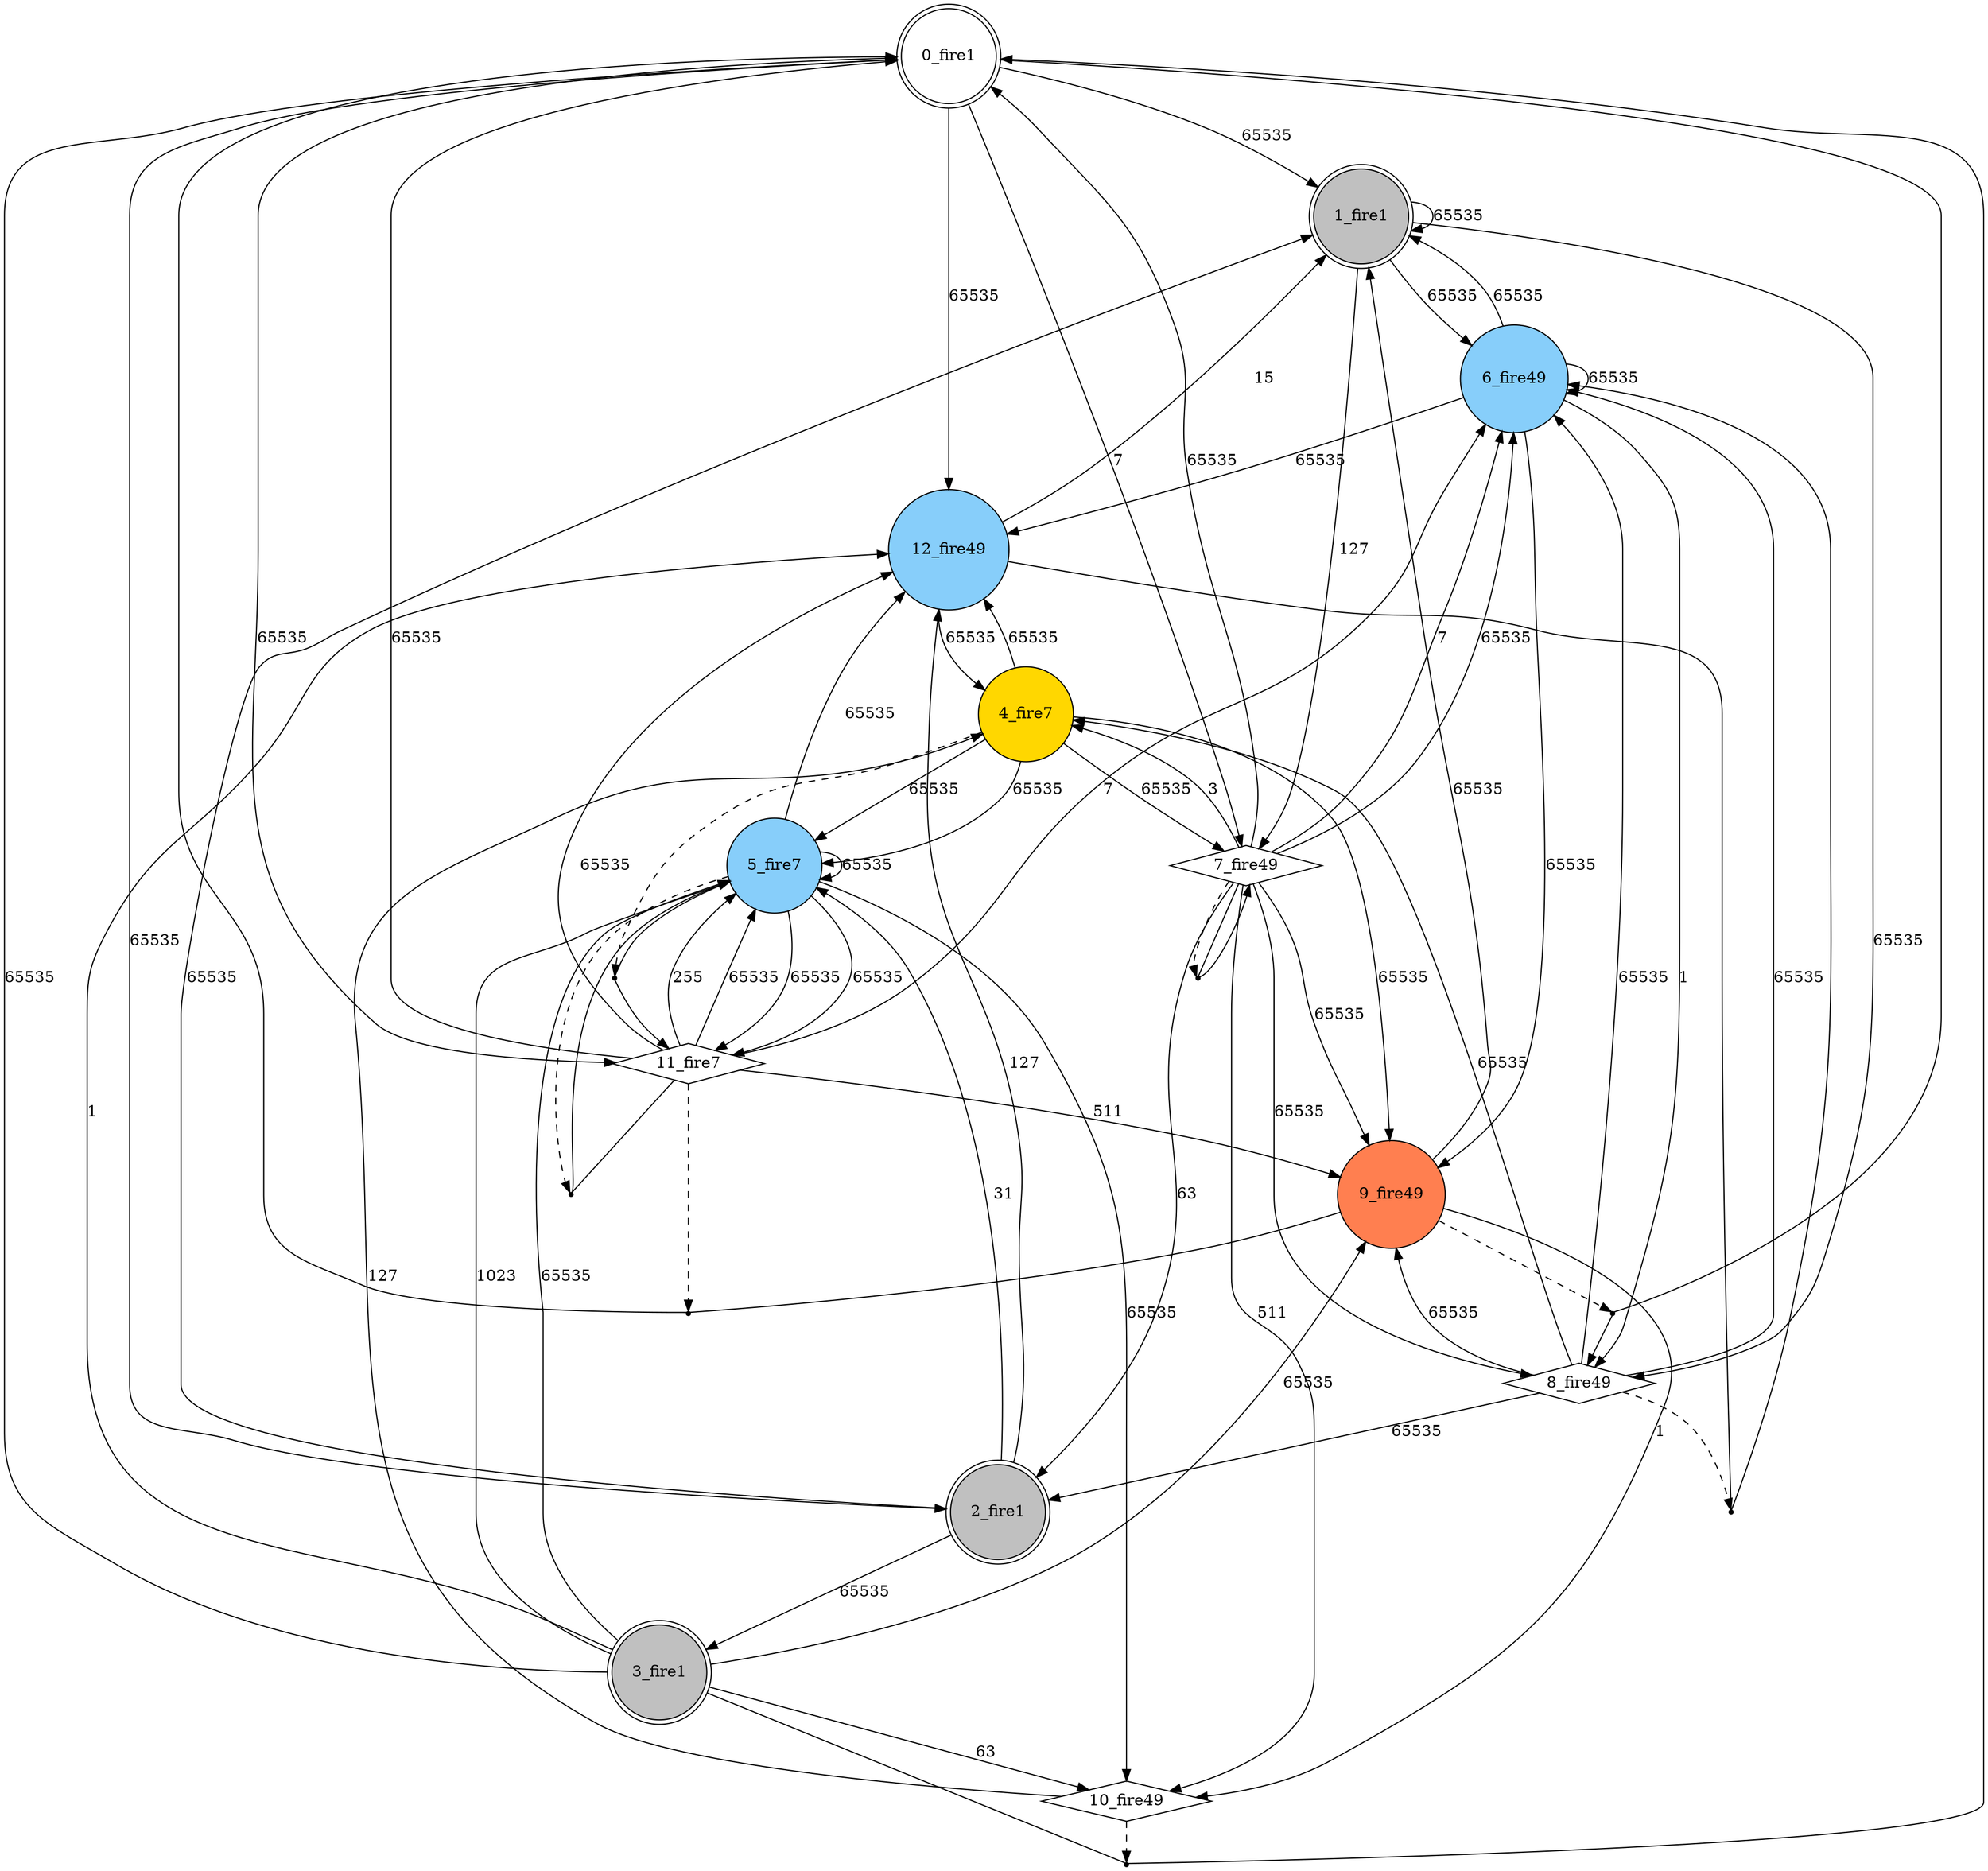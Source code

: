 digraph G {
 node[shape = circle]
0 [label="0_fire1",shape=doublecircle]
1 [label="1_fire1",shape=doublecircle, style=filled, fillcolor=gray]
2 [label="2_fire1",shape=doublecircle, style=filled, fillcolor=gray]
3 [label="3_fire1",shape=doublecircle, style=filled, fillcolor=gray]
4 [label="4_fire7",style=filled, fillcolor=gold]
5 [label="5_fire7",style=filled, fillcolor=lightskyblue]
6 [label="6_fire49",style=filled, fillcolor=lightskyblue]
7 [label="7_fire49",shape=diamond]
8 [label="8_fire49",shape=diamond]
9 [label="9_fire49",style=filled, fillcolor=coral]
10 [label="10_fire49",shape=diamond]
11 [label="11_fire7",shape=diamond]
12 [label="12_fire49",style=filled, fillcolor=lightskyblue]
7 -> 2 [label="63"]
5 -> 11 [label="65535"]
11 -> 6 [label="7"]
0 -> 12 [label="65535"]
16 [shape=point, label=""]
9 -> 16 [style=dashed] 
0 -> 16 [dir=none]
16 -> 8 
4 -> 12 [label="65535"]
7 -> 0 [label="65535"]
9 -> 1 [label="65535"]
5 -> 12 [label="65535"]
8 -> 6 [label="65535"]
2 -> 1 [label="65535"]
11 -> 5 [label="255"]
0 -> 7 [label="7"]
8 -> 9 [label="65535"]
1 -> 8 [label="65535"]
3 -> 10 [label="63"]
3 -> 5 [label="65535"]
11 -> 5 [label="65535"]
5 -> 5 [label="65535"]
8 -> 2 [label="65535"]
6 -> 12 [label="65535"]
3 -> 5 [label="1023"]
2 -> 3 [label="65535"]
0 -> 11 [label="65535"]
3 -> 9 [label="65535"]
5 -> 10 [label="65535"]
4 -> 5 [label="65535"]
11 -> 0 [label="65535"]
4 -> 5 [label="65535"]
17 [shape=point, label=""]
11 -> 17 [style=dashed] 
9 -> 17 [dir=none]
17 -> 0 
9 -> 10 [label="1"]
6 -> 1 [label="65535"]
11 -> 12 [label="65535"]
1 -> 7 [label="127"]
6 -> 8 [label="1"]
5 -> 11 [label="65535"]
18 [shape=point, label=""]
10 -> 18 [style=dashed] 
3 -> 18 [dir=none]
18 -> 0 
8 -> 4 [label="65535"]
19 [shape=point, label=""]
7 -> 19 [style=dashed] 
7 -> 19 [dir=none]
19 -> 7 
20 [shape=point, label=""]
4 -> 20 [style=dashed] 
5 -> 20 [dir=none]
20 -> 11 
1 -> 1 [label="65535"]
0 -> 2 [label="65535"]
1 -> 6 [label="65535"]
11 -> 9 [label="511"]
6 -> 6 [label="65535"]
2 -> 12 [label="127"]
2 -> 5 [label="31"]
7 -> 9 [label="65535"]
7 -> 6 [label="7"]
12 -> 1 [label="15"]
8 -> 6 [label="65535"]
3 -> 0 [label="65535"]
4 -> 7 [label="65535"]
21 [shape=point, label=""]
8 -> 21 [style=dashed] 
12 -> 21 [dir=none]
21 -> 6 
7 -> 10 [label="511"]
22 [shape=point, label=""]
5 -> 22 [style=dashed] 
11 -> 22 [dir=none]
22 -> 5 
0 -> 1 [label="65535"]
6 -> 9 [label="65535"]
4 -> 9 [label="65535"]
7 -> 6 [label="65535"]
10 -> 4 [label="127"]
7 -> 4 [label="3"]
7 -> 8 [label="65535"]
12 -> 4 [label="65535"]
3 -> 12 [label="1"]
}
